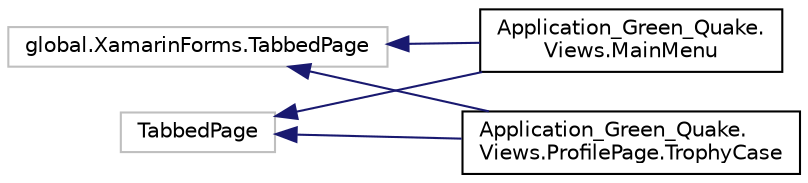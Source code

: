 digraph "Graphical Class Hierarchy"
{
 // LATEX_PDF_SIZE
  edge [fontname="Helvetica",fontsize="10",labelfontname="Helvetica",labelfontsize="10"];
  node [fontname="Helvetica",fontsize="10",shape=record];
  rankdir="LR";
  Node846 [label="global.XamarinForms.TabbedPage",height=0.2,width=0.4,color="grey75", fillcolor="white", style="filled",tooltip=" "];
  Node846 -> Node0 [dir="back",color="midnightblue",fontsize="10",style="solid",fontname="Helvetica"];
  Node0 [label="Application_Green_Quake.\lViews.MainMenu",height=0.2,width=0.4,color="black", fillcolor="white", style="filled",URL="$class_application___green___quake_1_1_views_1_1_main_menu.html",tooltip=" "];
  Node846 -> Node848 [dir="back",color="midnightblue",fontsize="10",style="solid",fontname="Helvetica"];
  Node848 [label="Application_Green_Quake.\lViews.ProfilePage.TrophyCase",height=0.2,width=0.4,color="black", fillcolor="white", style="filled",URL="$class_application___green___quake_1_1_views_1_1_profile_page_1_1_trophy_case.html",tooltip=" "];
  Node849 [label="TabbedPage",height=0.2,width=0.4,color="grey75", fillcolor="white", style="filled",tooltip=" "];
  Node849 -> Node0 [dir="back",color="midnightblue",fontsize="10",style="solid",fontname="Helvetica"];
  Node849 -> Node848 [dir="back",color="midnightblue",fontsize="10",style="solid",fontname="Helvetica"];
}
